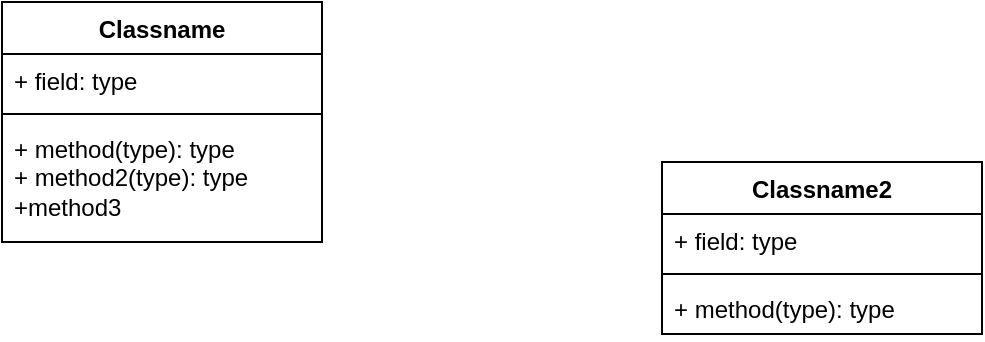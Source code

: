<mxfile version="24.3.0" type="device">
  <diagram name="Page-1" id="ZGS1PzbGznvYrXTiOOJQ">
    <mxGraphModel dx="1434" dy="1172" grid="1" gridSize="10" guides="1" tooltips="1" connect="1" arrows="1" fold="1" page="0" pageScale="1" pageWidth="850" pageHeight="1100" math="0" shadow="0">
      <root>
        <mxCell id="0" />
        <mxCell id="1" parent="0" />
        <mxCell id="8nVTkEGUCy9FKQ-JXoj_-1" value="Classname" style="swimlane;fontStyle=1;align=center;verticalAlign=top;childLayout=stackLayout;horizontal=1;startSize=26;horizontalStack=0;resizeParent=1;resizeParentMax=0;resizeLast=0;collapsible=1;marginBottom=0;whiteSpace=wrap;html=1;" vertex="1" parent="1">
          <mxGeometry x="40" y="-40" width="160" height="120" as="geometry">
            <mxRectangle x="180" y="120" width="100" height="30" as="alternateBounds" />
          </mxGeometry>
        </mxCell>
        <mxCell id="8nVTkEGUCy9FKQ-JXoj_-2" value="+ field: type" style="text;strokeColor=none;fillColor=none;align=left;verticalAlign=top;spacingLeft=4;spacingRight=4;overflow=hidden;rotatable=0;points=[[0,0.5],[1,0.5]];portConstraint=eastwest;whiteSpace=wrap;html=1;" vertex="1" parent="8nVTkEGUCy9FKQ-JXoj_-1">
          <mxGeometry y="26" width="160" height="26" as="geometry" />
        </mxCell>
        <mxCell id="8nVTkEGUCy9FKQ-JXoj_-3" value="" style="line;strokeWidth=1;fillColor=none;align=left;verticalAlign=middle;spacingTop=-1;spacingLeft=3;spacingRight=3;rotatable=0;labelPosition=right;points=[];portConstraint=eastwest;strokeColor=inherit;" vertex="1" parent="8nVTkEGUCy9FKQ-JXoj_-1">
          <mxGeometry y="52" width="160" height="8" as="geometry" />
        </mxCell>
        <mxCell id="8nVTkEGUCy9FKQ-JXoj_-4" value="+ method(type): type&lt;div&gt;+ method2(type): type&lt;/div&gt;&lt;div&gt;+method3&lt;/div&gt;" style="text;strokeColor=none;fillColor=none;align=left;verticalAlign=top;spacingLeft=4;spacingRight=4;overflow=hidden;rotatable=0;points=[[0,0.5],[1,0.5]];portConstraint=eastwest;whiteSpace=wrap;html=1;" vertex="1" parent="8nVTkEGUCy9FKQ-JXoj_-1">
          <mxGeometry y="60" width="160" height="60" as="geometry" />
        </mxCell>
        <mxCell id="8nVTkEGUCy9FKQ-JXoj_-6" value="Classname2" style="swimlane;fontStyle=1;align=center;verticalAlign=top;childLayout=stackLayout;horizontal=1;startSize=26;horizontalStack=0;resizeParent=1;resizeParentMax=0;resizeLast=0;collapsible=1;marginBottom=0;whiteSpace=wrap;html=1;" vertex="1" parent="1">
          <mxGeometry x="370" y="40" width="160" height="86" as="geometry" />
        </mxCell>
        <mxCell id="8nVTkEGUCy9FKQ-JXoj_-7" value="+ field: type" style="text;strokeColor=none;fillColor=none;align=left;verticalAlign=top;spacingLeft=4;spacingRight=4;overflow=hidden;rotatable=0;points=[[0,0.5],[1,0.5]];portConstraint=eastwest;whiteSpace=wrap;html=1;" vertex="1" parent="8nVTkEGUCy9FKQ-JXoj_-6">
          <mxGeometry y="26" width="160" height="26" as="geometry" />
        </mxCell>
        <mxCell id="8nVTkEGUCy9FKQ-JXoj_-8" value="" style="line;strokeWidth=1;fillColor=none;align=left;verticalAlign=middle;spacingTop=-1;spacingLeft=3;spacingRight=3;rotatable=0;labelPosition=right;points=[];portConstraint=eastwest;strokeColor=inherit;" vertex="1" parent="8nVTkEGUCy9FKQ-JXoj_-6">
          <mxGeometry y="52" width="160" height="8" as="geometry" />
        </mxCell>
        <mxCell id="8nVTkEGUCy9FKQ-JXoj_-9" value="+ method(type): type" style="text;strokeColor=none;fillColor=none;align=left;verticalAlign=top;spacingLeft=4;spacingRight=4;overflow=hidden;rotatable=0;points=[[0,0.5],[1,0.5]];portConstraint=eastwest;whiteSpace=wrap;html=1;" vertex="1" parent="8nVTkEGUCy9FKQ-JXoj_-6">
          <mxGeometry y="60" width="160" height="26" as="geometry" />
        </mxCell>
      </root>
    </mxGraphModel>
  </diagram>
</mxfile>
